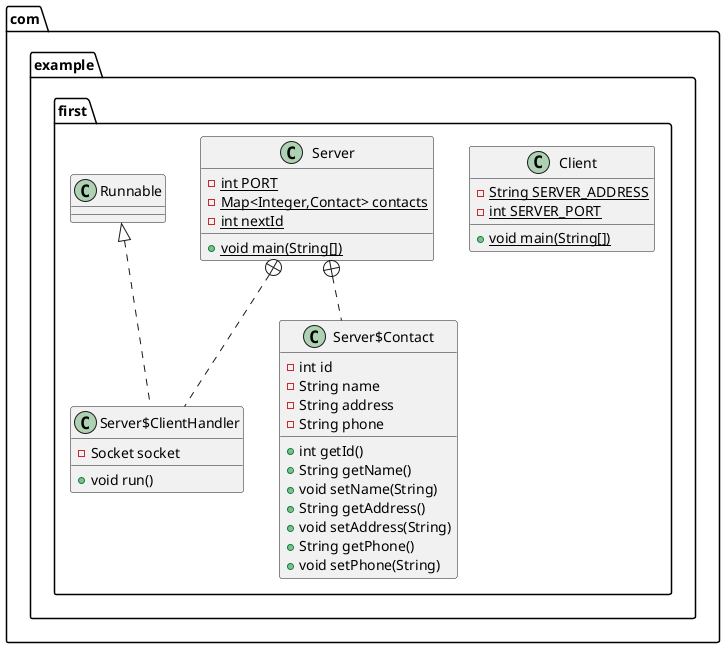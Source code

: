@startuml
class com.example.first.Client {
- {static} String SERVER_ADDRESS
- {static} int SERVER_PORT
+ {static} void main(String[])
}
class com.example.first.Server {
- {static} int PORT
- {static} Map<Integer,Contact> contacts
- {static} int nextId
+ {static} void main(String[])
}
class com.example.first.Server$ClientHandler {
- Socket socket
+ void run()
}
class com.example.first.Server$Contact {
- int id
- String name
- String address
- String phone
+ int getId()
+ String getName()
+ void setName(String)
+ String getAddress()
+ void setAddress(String)
+ String getPhone()
+ void setPhone(String)
}


com.example.first.Server +.. com.example.first.Server$ClientHandler
com.example.first.Runnable <|.. com.example.first.Server$ClientHandler
com.example.first.Server +.. com.example.first.Server$Contact
@enduml